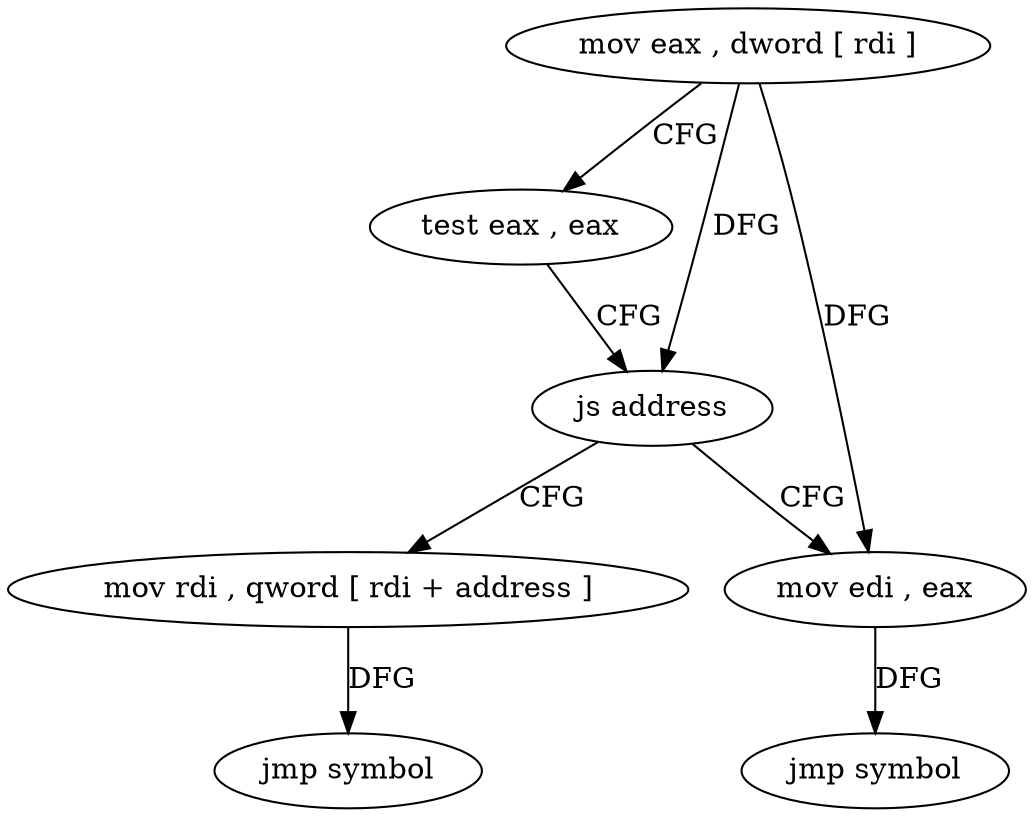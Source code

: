 digraph "func" {
"4230656" [label = "mov eax , dword [ rdi ]" ]
"4230658" [label = "test eax , eax" ]
"4230660" [label = "js address" ]
"4230669" [label = "mov rdi , qword [ rdi + address ]" ]
"4230662" [label = "mov edi , eax" ]
"4230673" [label = "jmp symbol" ]
"4230664" [label = "jmp symbol" ]
"4230656" -> "4230658" [ label = "CFG" ]
"4230656" -> "4230660" [ label = "DFG" ]
"4230656" -> "4230662" [ label = "DFG" ]
"4230658" -> "4230660" [ label = "CFG" ]
"4230660" -> "4230669" [ label = "CFG" ]
"4230660" -> "4230662" [ label = "CFG" ]
"4230669" -> "4230673" [ label = "DFG" ]
"4230662" -> "4230664" [ label = "DFG" ]
}
